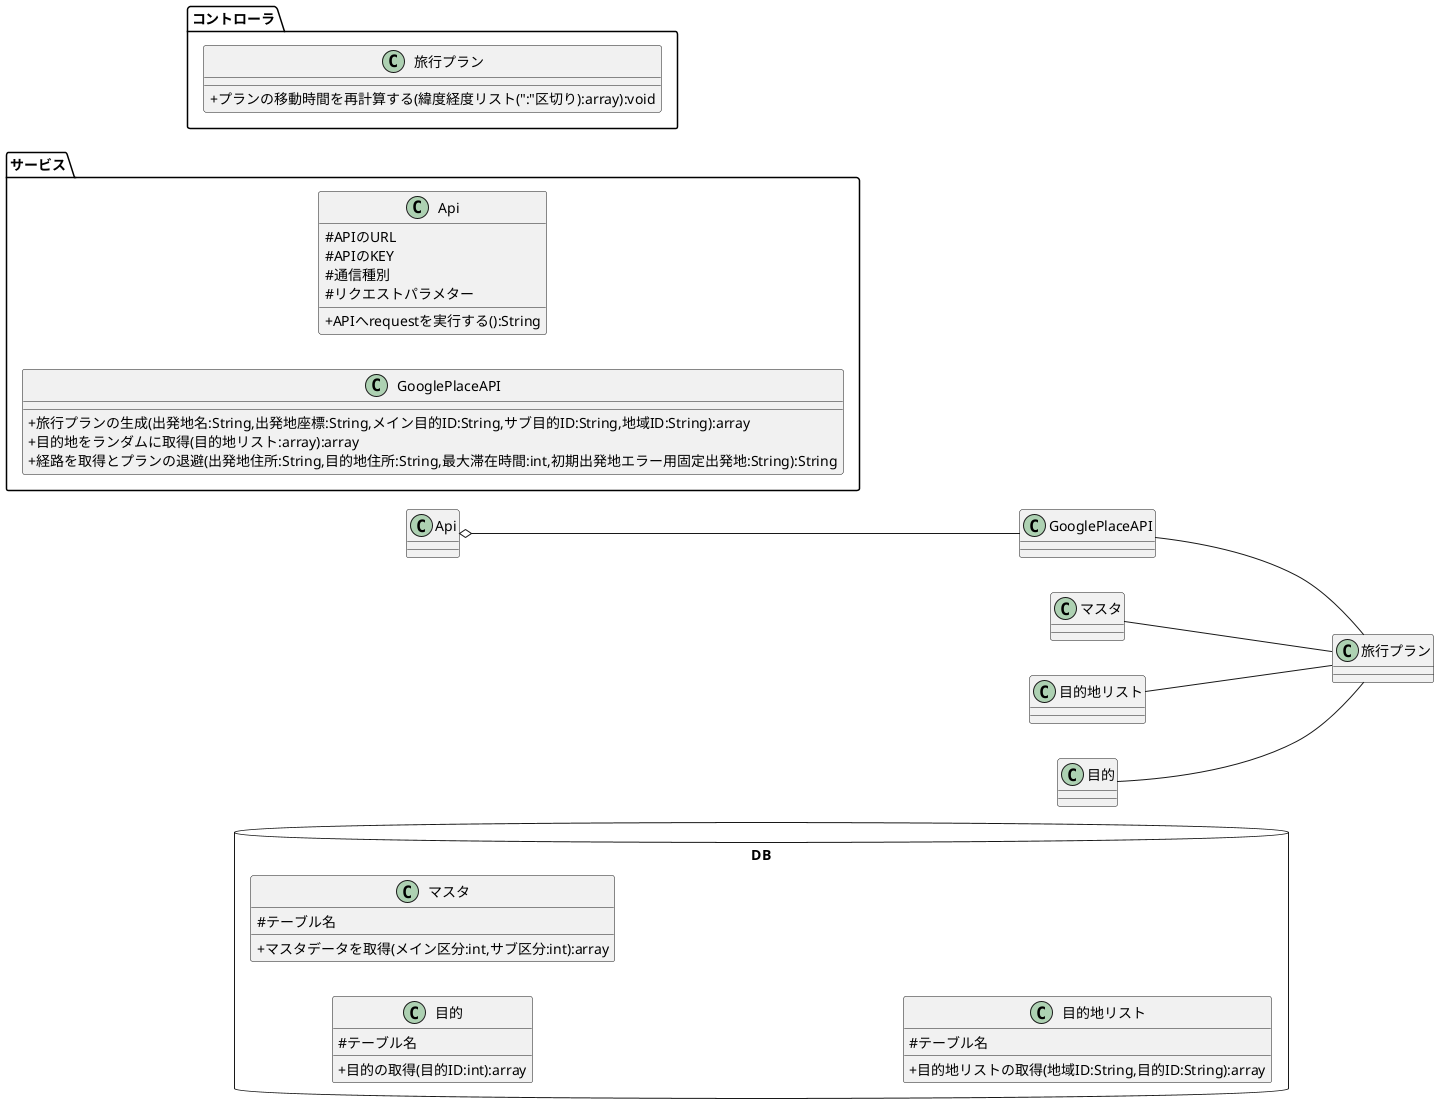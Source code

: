 @startuml

skinparam classAttributeIconSize 0

package DB <<Database>>  {
    left to right direction

    class 目的{
        # テーブル名
        + 目的の取得(目的ID:int):array
    }

    class マスタ{
        # テーブル名
        + マスタデータを取得(メイン区分:int,サブ区分:int):array
    }

    class 目的地リスト{
        # テーブル名
        + 目的地リストの取得(地域ID:String,目的ID:String):array
    }
}

package サービス{
    left to right direction
    class Api {
        # APIのURL
        # APIのKEY
        # 通信種別
        # リクエストパラメター
        + APIへrequestを実行する():String
    }

    class GooglePlaceAPI {
        + 旅行プランの生成(出発地名:String,出発地座標:String,メイン目的ID:String,サブ目的ID:String,地域ID:String):array
        + 目的地をランダムに取得(目的地リスト:array):array
        + 経路を取得とプランの退避(出発地住所:String,目的地住所:String,最大滞在時間:int,初期出発地エラー用固定出発地:String):String
    }

    .Api o-- .GooglePlaceAPI
}

package コントローラ{
    class 旅行プラン {
        + プランの移動時間を再計算する(緯度経度リスト(":"区切り):array):void
    }

    .GooglePlaceAPI -- .旅行プラン
    .マスタ -- .旅行プラン
    .目的地リスト -- .旅行プラン
    .目的 -- .旅行プラン
}

@enduml